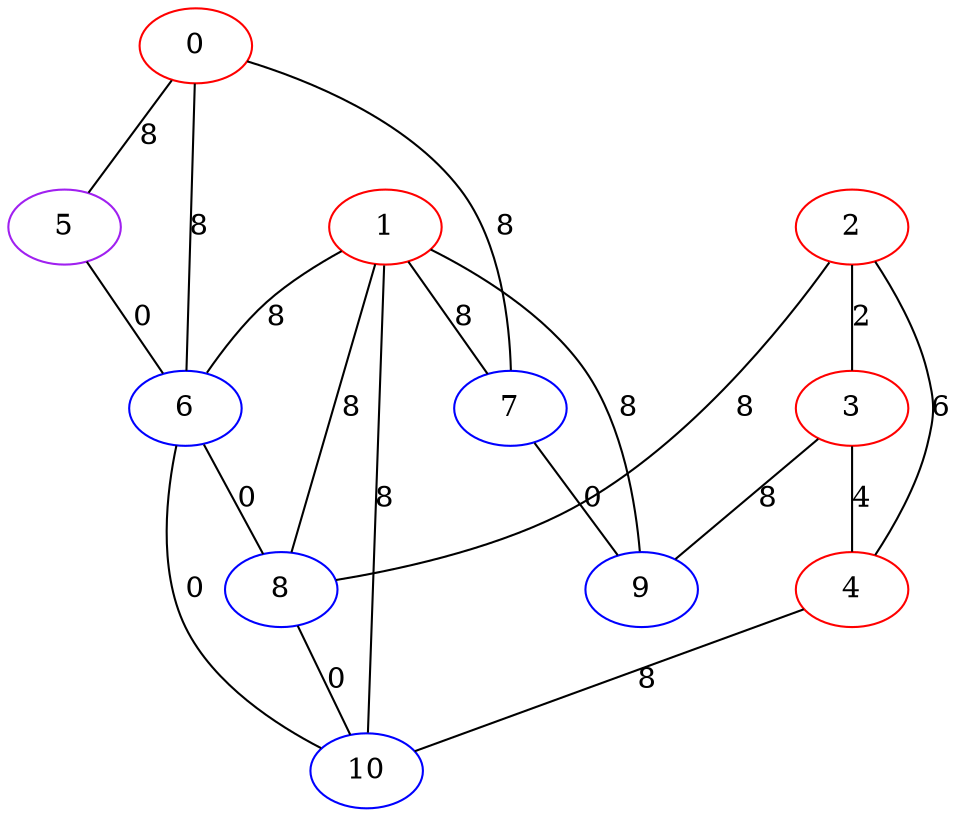 graph "" {
0 [color=red, weight=1];
1 [color=red, weight=1];
2 [color=red, weight=1];
3 [color=red, weight=1];
4 [color=red, weight=1];
5 [color=purple, weight=4];
6 [color=blue, weight=3];
7 [color=blue, weight=3];
8 [color=blue, weight=3];
9 [color=blue, weight=3];
10 [color=blue, weight=3];
0 -- 5  [key=0, label=8];
0 -- 6  [key=0, label=8];
0 -- 7  [key=0, label=8];
1 -- 8  [key=0, label=8];
1 -- 9  [key=0, label=8];
1 -- 10  [key=0, label=8];
1 -- 6  [key=0, label=8];
1 -- 7  [key=0, label=8];
2 -- 8  [key=0, label=8];
2 -- 3  [key=0, label=2];
2 -- 4  [key=0, label=6];
3 -- 9  [key=0, label=8];
3 -- 4  [key=0, label=4];
4 -- 10  [key=0, label=8];
5 -- 6  [key=0, label=0];
6 -- 8  [key=0, label=0];
6 -- 10  [key=0, label=0];
7 -- 9  [key=0, label=0];
8 -- 10  [key=0, label=0];
}
